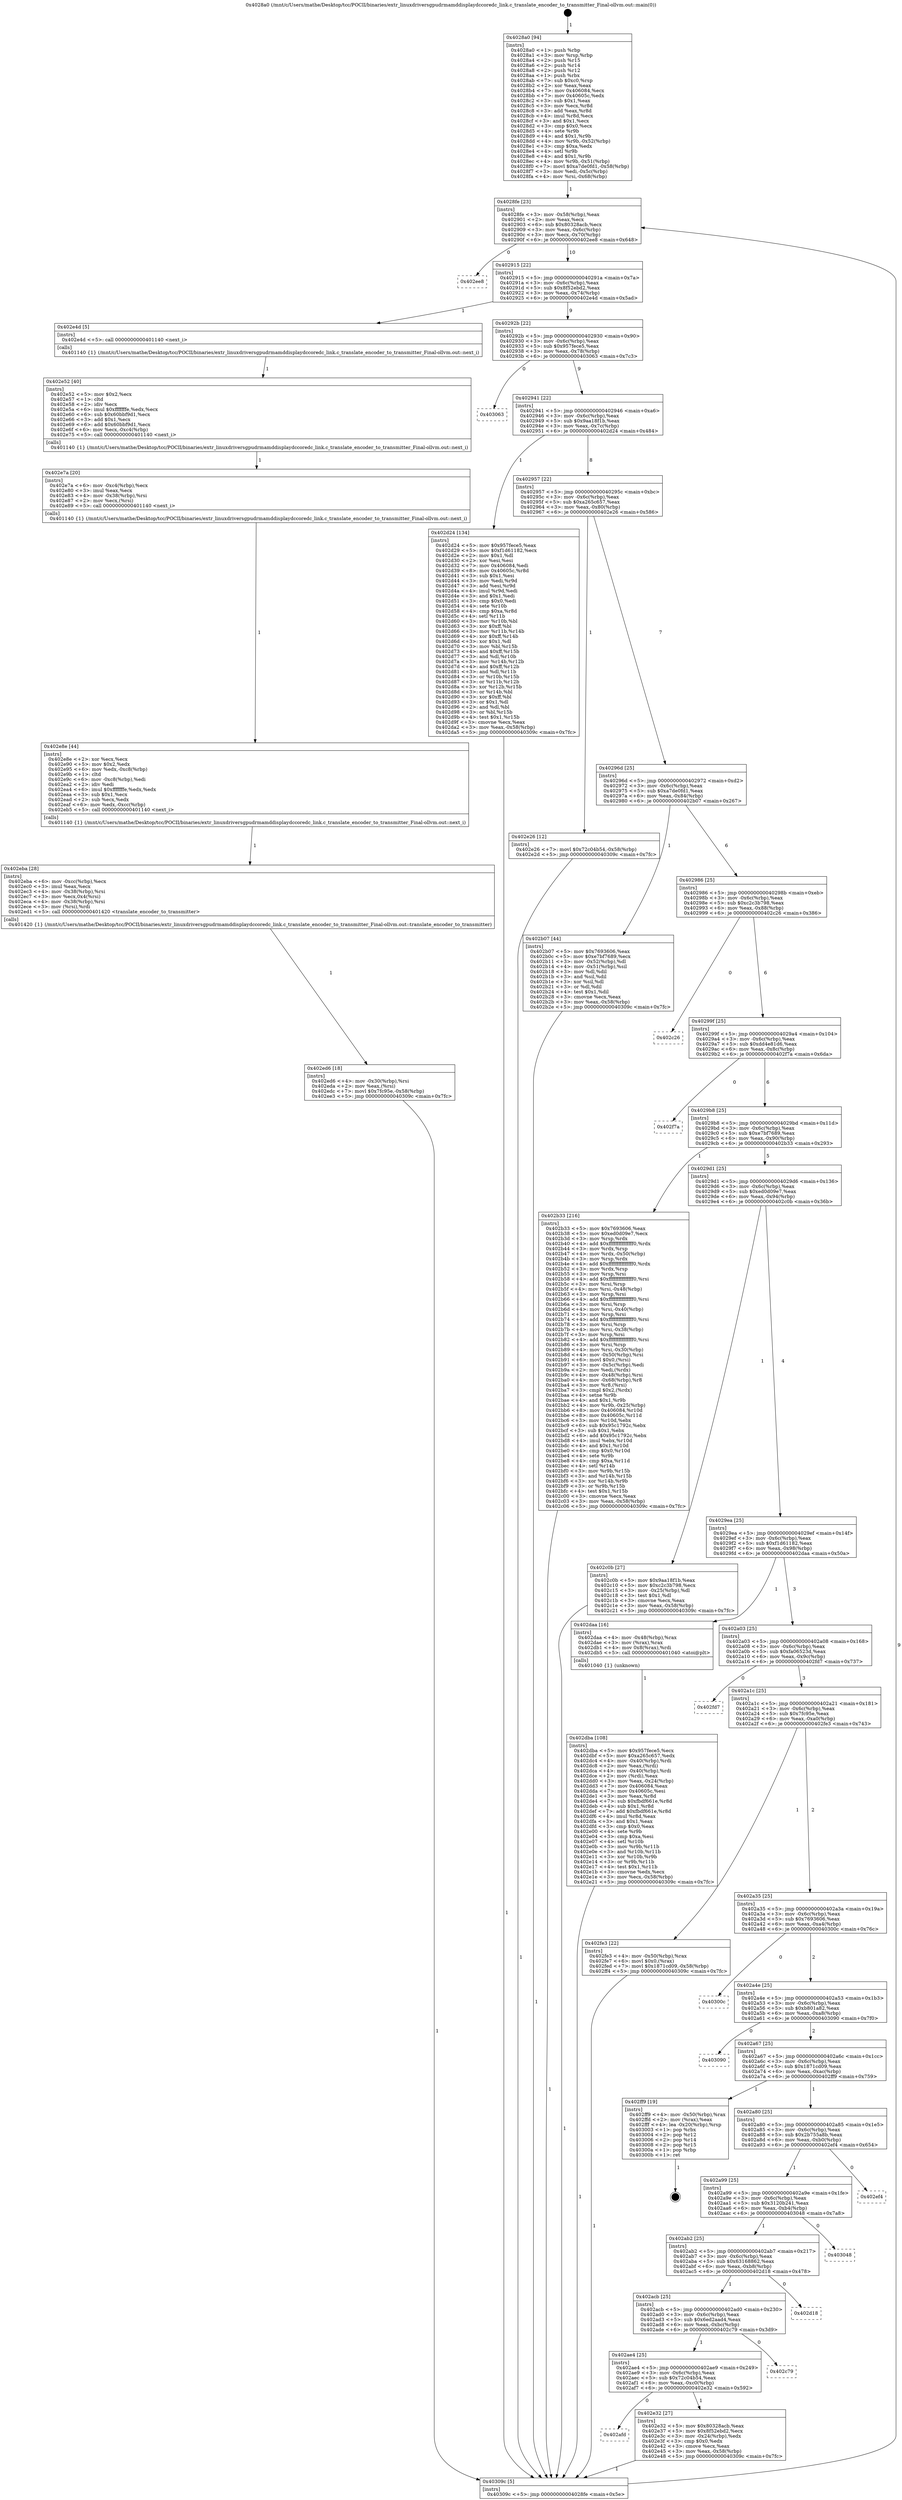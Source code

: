 digraph "0x4028a0" {
  label = "0x4028a0 (/mnt/c/Users/mathe/Desktop/tcc/POCII/binaries/extr_linuxdriversgpudrmamddisplaydccoredc_link.c_translate_encoder_to_transmitter_Final-ollvm.out::main(0))"
  labelloc = "t"
  node[shape=record]

  Entry [label="",width=0.3,height=0.3,shape=circle,fillcolor=black,style=filled]
  "0x4028fe" [label="{
     0x4028fe [23]\l
     | [instrs]\l
     &nbsp;&nbsp;0x4028fe \<+3\>: mov -0x58(%rbp),%eax\l
     &nbsp;&nbsp;0x402901 \<+2\>: mov %eax,%ecx\l
     &nbsp;&nbsp;0x402903 \<+6\>: sub $0x80328acb,%ecx\l
     &nbsp;&nbsp;0x402909 \<+3\>: mov %eax,-0x6c(%rbp)\l
     &nbsp;&nbsp;0x40290c \<+3\>: mov %ecx,-0x70(%rbp)\l
     &nbsp;&nbsp;0x40290f \<+6\>: je 0000000000402ee8 \<main+0x648\>\l
  }"]
  "0x402ee8" [label="{
     0x402ee8\l
  }", style=dashed]
  "0x402915" [label="{
     0x402915 [22]\l
     | [instrs]\l
     &nbsp;&nbsp;0x402915 \<+5\>: jmp 000000000040291a \<main+0x7a\>\l
     &nbsp;&nbsp;0x40291a \<+3\>: mov -0x6c(%rbp),%eax\l
     &nbsp;&nbsp;0x40291d \<+5\>: sub $0x8f52ebd2,%eax\l
     &nbsp;&nbsp;0x402922 \<+3\>: mov %eax,-0x74(%rbp)\l
     &nbsp;&nbsp;0x402925 \<+6\>: je 0000000000402e4d \<main+0x5ad\>\l
  }"]
  Exit [label="",width=0.3,height=0.3,shape=circle,fillcolor=black,style=filled,peripheries=2]
  "0x402e4d" [label="{
     0x402e4d [5]\l
     | [instrs]\l
     &nbsp;&nbsp;0x402e4d \<+5\>: call 0000000000401140 \<next_i\>\l
     | [calls]\l
     &nbsp;&nbsp;0x401140 \{1\} (/mnt/c/Users/mathe/Desktop/tcc/POCII/binaries/extr_linuxdriversgpudrmamddisplaydccoredc_link.c_translate_encoder_to_transmitter_Final-ollvm.out::next_i)\l
  }"]
  "0x40292b" [label="{
     0x40292b [22]\l
     | [instrs]\l
     &nbsp;&nbsp;0x40292b \<+5\>: jmp 0000000000402930 \<main+0x90\>\l
     &nbsp;&nbsp;0x402930 \<+3\>: mov -0x6c(%rbp),%eax\l
     &nbsp;&nbsp;0x402933 \<+5\>: sub $0x957fece5,%eax\l
     &nbsp;&nbsp;0x402938 \<+3\>: mov %eax,-0x78(%rbp)\l
     &nbsp;&nbsp;0x40293b \<+6\>: je 0000000000403063 \<main+0x7c3\>\l
  }"]
  "0x402ed6" [label="{
     0x402ed6 [18]\l
     | [instrs]\l
     &nbsp;&nbsp;0x402ed6 \<+4\>: mov -0x30(%rbp),%rsi\l
     &nbsp;&nbsp;0x402eda \<+2\>: mov %eax,(%rsi)\l
     &nbsp;&nbsp;0x402edc \<+7\>: movl $0x7fc95e,-0x58(%rbp)\l
     &nbsp;&nbsp;0x402ee3 \<+5\>: jmp 000000000040309c \<main+0x7fc\>\l
  }"]
  "0x403063" [label="{
     0x403063\l
  }", style=dashed]
  "0x402941" [label="{
     0x402941 [22]\l
     | [instrs]\l
     &nbsp;&nbsp;0x402941 \<+5\>: jmp 0000000000402946 \<main+0xa6\>\l
     &nbsp;&nbsp;0x402946 \<+3\>: mov -0x6c(%rbp),%eax\l
     &nbsp;&nbsp;0x402949 \<+5\>: sub $0x9aa18f1b,%eax\l
     &nbsp;&nbsp;0x40294e \<+3\>: mov %eax,-0x7c(%rbp)\l
     &nbsp;&nbsp;0x402951 \<+6\>: je 0000000000402d24 \<main+0x484\>\l
  }"]
  "0x402eba" [label="{
     0x402eba [28]\l
     | [instrs]\l
     &nbsp;&nbsp;0x402eba \<+6\>: mov -0xcc(%rbp),%ecx\l
     &nbsp;&nbsp;0x402ec0 \<+3\>: imul %eax,%ecx\l
     &nbsp;&nbsp;0x402ec3 \<+4\>: mov -0x38(%rbp),%rsi\l
     &nbsp;&nbsp;0x402ec7 \<+3\>: mov %ecx,0x4(%rsi)\l
     &nbsp;&nbsp;0x402eca \<+4\>: mov -0x38(%rbp),%rsi\l
     &nbsp;&nbsp;0x402ece \<+3\>: mov (%rsi),%rdi\l
     &nbsp;&nbsp;0x402ed1 \<+5\>: call 0000000000401420 \<translate_encoder_to_transmitter\>\l
     | [calls]\l
     &nbsp;&nbsp;0x401420 \{1\} (/mnt/c/Users/mathe/Desktop/tcc/POCII/binaries/extr_linuxdriversgpudrmamddisplaydccoredc_link.c_translate_encoder_to_transmitter_Final-ollvm.out::translate_encoder_to_transmitter)\l
  }"]
  "0x402d24" [label="{
     0x402d24 [134]\l
     | [instrs]\l
     &nbsp;&nbsp;0x402d24 \<+5\>: mov $0x957fece5,%eax\l
     &nbsp;&nbsp;0x402d29 \<+5\>: mov $0xf1d61182,%ecx\l
     &nbsp;&nbsp;0x402d2e \<+2\>: mov $0x1,%dl\l
     &nbsp;&nbsp;0x402d30 \<+2\>: xor %esi,%esi\l
     &nbsp;&nbsp;0x402d32 \<+7\>: mov 0x406084,%edi\l
     &nbsp;&nbsp;0x402d39 \<+8\>: mov 0x40605c,%r8d\l
     &nbsp;&nbsp;0x402d41 \<+3\>: sub $0x1,%esi\l
     &nbsp;&nbsp;0x402d44 \<+3\>: mov %edi,%r9d\l
     &nbsp;&nbsp;0x402d47 \<+3\>: add %esi,%r9d\l
     &nbsp;&nbsp;0x402d4a \<+4\>: imul %r9d,%edi\l
     &nbsp;&nbsp;0x402d4e \<+3\>: and $0x1,%edi\l
     &nbsp;&nbsp;0x402d51 \<+3\>: cmp $0x0,%edi\l
     &nbsp;&nbsp;0x402d54 \<+4\>: sete %r10b\l
     &nbsp;&nbsp;0x402d58 \<+4\>: cmp $0xa,%r8d\l
     &nbsp;&nbsp;0x402d5c \<+4\>: setl %r11b\l
     &nbsp;&nbsp;0x402d60 \<+3\>: mov %r10b,%bl\l
     &nbsp;&nbsp;0x402d63 \<+3\>: xor $0xff,%bl\l
     &nbsp;&nbsp;0x402d66 \<+3\>: mov %r11b,%r14b\l
     &nbsp;&nbsp;0x402d69 \<+4\>: xor $0xff,%r14b\l
     &nbsp;&nbsp;0x402d6d \<+3\>: xor $0x1,%dl\l
     &nbsp;&nbsp;0x402d70 \<+3\>: mov %bl,%r15b\l
     &nbsp;&nbsp;0x402d73 \<+4\>: and $0xff,%r15b\l
     &nbsp;&nbsp;0x402d77 \<+3\>: and %dl,%r10b\l
     &nbsp;&nbsp;0x402d7a \<+3\>: mov %r14b,%r12b\l
     &nbsp;&nbsp;0x402d7d \<+4\>: and $0xff,%r12b\l
     &nbsp;&nbsp;0x402d81 \<+3\>: and %dl,%r11b\l
     &nbsp;&nbsp;0x402d84 \<+3\>: or %r10b,%r15b\l
     &nbsp;&nbsp;0x402d87 \<+3\>: or %r11b,%r12b\l
     &nbsp;&nbsp;0x402d8a \<+3\>: xor %r12b,%r15b\l
     &nbsp;&nbsp;0x402d8d \<+3\>: or %r14b,%bl\l
     &nbsp;&nbsp;0x402d90 \<+3\>: xor $0xff,%bl\l
     &nbsp;&nbsp;0x402d93 \<+3\>: or $0x1,%dl\l
     &nbsp;&nbsp;0x402d96 \<+2\>: and %dl,%bl\l
     &nbsp;&nbsp;0x402d98 \<+3\>: or %bl,%r15b\l
     &nbsp;&nbsp;0x402d9b \<+4\>: test $0x1,%r15b\l
     &nbsp;&nbsp;0x402d9f \<+3\>: cmovne %ecx,%eax\l
     &nbsp;&nbsp;0x402da2 \<+3\>: mov %eax,-0x58(%rbp)\l
     &nbsp;&nbsp;0x402da5 \<+5\>: jmp 000000000040309c \<main+0x7fc\>\l
  }"]
  "0x402957" [label="{
     0x402957 [22]\l
     | [instrs]\l
     &nbsp;&nbsp;0x402957 \<+5\>: jmp 000000000040295c \<main+0xbc\>\l
     &nbsp;&nbsp;0x40295c \<+3\>: mov -0x6c(%rbp),%eax\l
     &nbsp;&nbsp;0x40295f \<+5\>: sub $0xa265c657,%eax\l
     &nbsp;&nbsp;0x402964 \<+3\>: mov %eax,-0x80(%rbp)\l
     &nbsp;&nbsp;0x402967 \<+6\>: je 0000000000402e26 \<main+0x586\>\l
  }"]
  "0x402e8e" [label="{
     0x402e8e [44]\l
     | [instrs]\l
     &nbsp;&nbsp;0x402e8e \<+2\>: xor %ecx,%ecx\l
     &nbsp;&nbsp;0x402e90 \<+5\>: mov $0x2,%edx\l
     &nbsp;&nbsp;0x402e95 \<+6\>: mov %edx,-0xc8(%rbp)\l
     &nbsp;&nbsp;0x402e9b \<+1\>: cltd\l
     &nbsp;&nbsp;0x402e9c \<+6\>: mov -0xc8(%rbp),%edi\l
     &nbsp;&nbsp;0x402ea2 \<+2\>: idiv %edi\l
     &nbsp;&nbsp;0x402ea4 \<+6\>: imul $0xfffffffe,%edx,%edx\l
     &nbsp;&nbsp;0x402eaa \<+3\>: sub $0x1,%ecx\l
     &nbsp;&nbsp;0x402ead \<+2\>: sub %ecx,%edx\l
     &nbsp;&nbsp;0x402eaf \<+6\>: mov %edx,-0xcc(%rbp)\l
     &nbsp;&nbsp;0x402eb5 \<+5\>: call 0000000000401140 \<next_i\>\l
     | [calls]\l
     &nbsp;&nbsp;0x401140 \{1\} (/mnt/c/Users/mathe/Desktop/tcc/POCII/binaries/extr_linuxdriversgpudrmamddisplaydccoredc_link.c_translate_encoder_to_transmitter_Final-ollvm.out::next_i)\l
  }"]
  "0x402e26" [label="{
     0x402e26 [12]\l
     | [instrs]\l
     &nbsp;&nbsp;0x402e26 \<+7\>: movl $0x72c04b54,-0x58(%rbp)\l
     &nbsp;&nbsp;0x402e2d \<+5\>: jmp 000000000040309c \<main+0x7fc\>\l
  }"]
  "0x40296d" [label="{
     0x40296d [25]\l
     | [instrs]\l
     &nbsp;&nbsp;0x40296d \<+5\>: jmp 0000000000402972 \<main+0xd2\>\l
     &nbsp;&nbsp;0x402972 \<+3\>: mov -0x6c(%rbp),%eax\l
     &nbsp;&nbsp;0x402975 \<+5\>: sub $0xa7de0fd1,%eax\l
     &nbsp;&nbsp;0x40297a \<+6\>: mov %eax,-0x84(%rbp)\l
     &nbsp;&nbsp;0x402980 \<+6\>: je 0000000000402b07 \<main+0x267\>\l
  }"]
  "0x402e7a" [label="{
     0x402e7a [20]\l
     | [instrs]\l
     &nbsp;&nbsp;0x402e7a \<+6\>: mov -0xc4(%rbp),%ecx\l
     &nbsp;&nbsp;0x402e80 \<+3\>: imul %eax,%ecx\l
     &nbsp;&nbsp;0x402e83 \<+4\>: mov -0x38(%rbp),%rsi\l
     &nbsp;&nbsp;0x402e87 \<+2\>: mov %ecx,(%rsi)\l
     &nbsp;&nbsp;0x402e89 \<+5\>: call 0000000000401140 \<next_i\>\l
     | [calls]\l
     &nbsp;&nbsp;0x401140 \{1\} (/mnt/c/Users/mathe/Desktop/tcc/POCII/binaries/extr_linuxdriversgpudrmamddisplaydccoredc_link.c_translate_encoder_to_transmitter_Final-ollvm.out::next_i)\l
  }"]
  "0x402b07" [label="{
     0x402b07 [44]\l
     | [instrs]\l
     &nbsp;&nbsp;0x402b07 \<+5\>: mov $0x7693606,%eax\l
     &nbsp;&nbsp;0x402b0c \<+5\>: mov $0xe7bf7689,%ecx\l
     &nbsp;&nbsp;0x402b11 \<+3\>: mov -0x52(%rbp),%dl\l
     &nbsp;&nbsp;0x402b14 \<+4\>: mov -0x51(%rbp),%sil\l
     &nbsp;&nbsp;0x402b18 \<+3\>: mov %dl,%dil\l
     &nbsp;&nbsp;0x402b1b \<+3\>: and %sil,%dil\l
     &nbsp;&nbsp;0x402b1e \<+3\>: xor %sil,%dl\l
     &nbsp;&nbsp;0x402b21 \<+3\>: or %dl,%dil\l
     &nbsp;&nbsp;0x402b24 \<+4\>: test $0x1,%dil\l
     &nbsp;&nbsp;0x402b28 \<+3\>: cmovne %ecx,%eax\l
     &nbsp;&nbsp;0x402b2b \<+3\>: mov %eax,-0x58(%rbp)\l
     &nbsp;&nbsp;0x402b2e \<+5\>: jmp 000000000040309c \<main+0x7fc\>\l
  }"]
  "0x402986" [label="{
     0x402986 [25]\l
     | [instrs]\l
     &nbsp;&nbsp;0x402986 \<+5\>: jmp 000000000040298b \<main+0xeb\>\l
     &nbsp;&nbsp;0x40298b \<+3\>: mov -0x6c(%rbp),%eax\l
     &nbsp;&nbsp;0x40298e \<+5\>: sub $0xc2c3b798,%eax\l
     &nbsp;&nbsp;0x402993 \<+6\>: mov %eax,-0x88(%rbp)\l
     &nbsp;&nbsp;0x402999 \<+6\>: je 0000000000402c26 \<main+0x386\>\l
  }"]
  "0x40309c" [label="{
     0x40309c [5]\l
     | [instrs]\l
     &nbsp;&nbsp;0x40309c \<+5\>: jmp 00000000004028fe \<main+0x5e\>\l
  }"]
  "0x4028a0" [label="{
     0x4028a0 [94]\l
     | [instrs]\l
     &nbsp;&nbsp;0x4028a0 \<+1\>: push %rbp\l
     &nbsp;&nbsp;0x4028a1 \<+3\>: mov %rsp,%rbp\l
     &nbsp;&nbsp;0x4028a4 \<+2\>: push %r15\l
     &nbsp;&nbsp;0x4028a6 \<+2\>: push %r14\l
     &nbsp;&nbsp;0x4028a8 \<+2\>: push %r12\l
     &nbsp;&nbsp;0x4028aa \<+1\>: push %rbx\l
     &nbsp;&nbsp;0x4028ab \<+7\>: sub $0xc0,%rsp\l
     &nbsp;&nbsp;0x4028b2 \<+2\>: xor %eax,%eax\l
     &nbsp;&nbsp;0x4028b4 \<+7\>: mov 0x406084,%ecx\l
     &nbsp;&nbsp;0x4028bb \<+7\>: mov 0x40605c,%edx\l
     &nbsp;&nbsp;0x4028c2 \<+3\>: sub $0x1,%eax\l
     &nbsp;&nbsp;0x4028c5 \<+3\>: mov %ecx,%r8d\l
     &nbsp;&nbsp;0x4028c8 \<+3\>: add %eax,%r8d\l
     &nbsp;&nbsp;0x4028cb \<+4\>: imul %r8d,%ecx\l
     &nbsp;&nbsp;0x4028cf \<+3\>: and $0x1,%ecx\l
     &nbsp;&nbsp;0x4028d2 \<+3\>: cmp $0x0,%ecx\l
     &nbsp;&nbsp;0x4028d5 \<+4\>: sete %r9b\l
     &nbsp;&nbsp;0x4028d9 \<+4\>: and $0x1,%r9b\l
     &nbsp;&nbsp;0x4028dd \<+4\>: mov %r9b,-0x52(%rbp)\l
     &nbsp;&nbsp;0x4028e1 \<+3\>: cmp $0xa,%edx\l
     &nbsp;&nbsp;0x4028e4 \<+4\>: setl %r9b\l
     &nbsp;&nbsp;0x4028e8 \<+4\>: and $0x1,%r9b\l
     &nbsp;&nbsp;0x4028ec \<+4\>: mov %r9b,-0x51(%rbp)\l
     &nbsp;&nbsp;0x4028f0 \<+7\>: movl $0xa7de0fd1,-0x58(%rbp)\l
     &nbsp;&nbsp;0x4028f7 \<+3\>: mov %edi,-0x5c(%rbp)\l
     &nbsp;&nbsp;0x4028fa \<+4\>: mov %rsi,-0x68(%rbp)\l
  }"]
  "0x402e52" [label="{
     0x402e52 [40]\l
     | [instrs]\l
     &nbsp;&nbsp;0x402e52 \<+5\>: mov $0x2,%ecx\l
     &nbsp;&nbsp;0x402e57 \<+1\>: cltd\l
     &nbsp;&nbsp;0x402e58 \<+2\>: idiv %ecx\l
     &nbsp;&nbsp;0x402e5a \<+6\>: imul $0xfffffffe,%edx,%ecx\l
     &nbsp;&nbsp;0x402e60 \<+6\>: sub $0x60bbf9d1,%ecx\l
     &nbsp;&nbsp;0x402e66 \<+3\>: add $0x1,%ecx\l
     &nbsp;&nbsp;0x402e69 \<+6\>: add $0x60bbf9d1,%ecx\l
     &nbsp;&nbsp;0x402e6f \<+6\>: mov %ecx,-0xc4(%rbp)\l
     &nbsp;&nbsp;0x402e75 \<+5\>: call 0000000000401140 \<next_i\>\l
     | [calls]\l
     &nbsp;&nbsp;0x401140 \{1\} (/mnt/c/Users/mathe/Desktop/tcc/POCII/binaries/extr_linuxdriversgpudrmamddisplaydccoredc_link.c_translate_encoder_to_transmitter_Final-ollvm.out::next_i)\l
  }"]
  "0x402c26" [label="{
     0x402c26\l
  }", style=dashed]
  "0x40299f" [label="{
     0x40299f [25]\l
     | [instrs]\l
     &nbsp;&nbsp;0x40299f \<+5\>: jmp 00000000004029a4 \<main+0x104\>\l
     &nbsp;&nbsp;0x4029a4 \<+3\>: mov -0x6c(%rbp),%eax\l
     &nbsp;&nbsp;0x4029a7 \<+5\>: sub $0xdd4e81d6,%eax\l
     &nbsp;&nbsp;0x4029ac \<+6\>: mov %eax,-0x8c(%rbp)\l
     &nbsp;&nbsp;0x4029b2 \<+6\>: je 0000000000402f7a \<main+0x6da\>\l
  }"]
  "0x402afd" [label="{
     0x402afd\l
  }", style=dashed]
  "0x402f7a" [label="{
     0x402f7a\l
  }", style=dashed]
  "0x4029b8" [label="{
     0x4029b8 [25]\l
     | [instrs]\l
     &nbsp;&nbsp;0x4029b8 \<+5\>: jmp 00000000004029bd \<main+0x11d\>\l
     &nbsp;&nbsp;0x4029bd \<+3\>: mov -0x6c(%rbp),%eax\l
     &nbsp;&nbsp;0x4029c0 \<+5\>: sub $0xe7bf7689,%eax\l
     &nbsp;&nbsp;0x4029c5 \<+6\>: mov %eax,-0x90(%rbp)\l
     &nbsp;&nbsp;0x4029cb \<+6\>: je 0000000000402b33 \<main+0x293\>\l
  }"]
  "0x402e32" [label="{
     0x402e32 [27]\l
     | [instrs]\l
     &nbsp;&nbsp;0x402e32 \<+5\>: mov $0x80328acb,%eax\l
     &nbsp;&nbsp;0x402e37 \<+5\>: mov $0x8f52ebd2,%ecx\l
     &nbsp;&nbsp;0x402e3c \<+3\>: mov -0x24(%rbp),%edx\l
     &nbsp;&nbsp;0x402e3f \<+3\>: cmp $0x0,%edx\l
     &nbsp;&nbsp;0x402e42 \<+3\>: cmove %ecx,%eax\l
     &nbsp;&nbsp;0x402e45 \<+3\>: mov %eax,-0x58(%rbp)\l
     &nbsp;&nbsp;0x402e48 \<+5\>: jmp 000000000040309c \<main+0x7fc\>\l
  }"]
  "0x402b33" [label="{
     0x402b33 [216]\l
     | [instrs]\l
     &nbsp;&nbsp;0x402b33 \<+5\>: mov $0x7693606,%eax\l
     &nbsp;&nbsp;0x402b38 \<+5\>: mov $0xed0d09e7,%ecx\l
     &nbsp;&nbsp;0x402b3d \<+3\>: mov %rsp,%rdx\l
     &nbsp;&nbsp;0x402b40 \<+4\>: add $0xfffffffffffffff0,%rdx\l
     &nbsp;&nbsp;0x402b44 \<+3\>: mov %rdx,%rsp\l
     &nbsp;&nbsp;0x402b47 \<+4\>: mov %rdx,-0x50(%rbp)\l
     &nbsp;&nbsp;0x402b4b \<+3\>: mov %rsp,%rdx\l
     &nbsp;&nbsp;0x402b4e \<+4\>: add $0xfffffffffffffff0,%rdx\l
     &nbsp;&nbsp;0x402b52 \<+3\>: mov %rdx,%rsp\l
     &nbsp;&nbsp;0x402b55 \<+3\>: mov %rsp,%rsi\l
     &nbsp;&nbsp;0x402b58 \<+4\>: add $0xfffffffffffffff0,%rsi\l
     &nbsp;&nbsp;0x402b5c \<+3\>: mov %rsi,%rsp\l
     &nbsp;&nbsp;0x402b5f \<+4\>: mov %rsi,-0x48(%rbp)\l
     &nbsp;&nbsp;0x402b63 \<+3\>: mov %rsp,%rsi\l
     &nbsp;&nbsp;0x402b66 \<+4\>: add $0xfffffffffffffff0,%rsi\l
     &nbsp;&nbsp;0x402b6a \<+3\>: mov %rsi,%rsp\l
     &nbsp;&nbsp;0x402b6d \<+4\>: mov %rsi,-0x40(%rbp)\l
     &nbsp;&nbsp;0x402b71 \<+3\>: mov %rsp,%rsi\l
     &nbsp;&nbsp;0x402b74 \<+4\>: add $0xfffffffffffffff0,%rsi\l
     &nbsp;&nbsp;0x402b78 \<+3\>: mov %rsi,%rsp\l
     &nbsp;&nbsp;0x402b7b \<+4\>: mov %rsi,-0x38(%rbp)\l
     &nbsp;&nbsp;0x402b7f \<+3\>: mov %rsp,%rsi\l
     &nbsp;&nbsp;0x402b82 \<+4\>: add $0xfffffffffffffff0,%rsi\l
     &nbsp;&nbsp;0x402b86 \<+3\>: mov %rsi,%rsp\l
     &nbsp;&nbsp;0x402b89 \<+4\>: mov %rsi,-0x30(%rbp)\l
     &nbsp;&nbsp;0x402b8d \<+4\>: mov -0x50(%rbp),%rsi\l
     &nbsp;&nbsp;0x402b91 \<+6\>: movl $0x0,(%rsi)\l
     &nbsp;&nbsp;0x402b97 \<+3\>: mov -0x5c(%rbp),%edi\l
     &nbsp;&nbsp;0x402b9a \<+2\>: mov %edi,(%rdx)\l
     &nbsp;&nbsp;0x402b9c \<+4\>: mov -0x48(%rbp),%rsi\l
     &nbsp;&nbsp;0x402ba0 \<+4\>: mov -0x68(%rbp),%r8\l
     &nbsp;&nbsp;0x402ba4 \<+3\>: mov %r8,(%rsi)\l
     &nbsp;&nbsp;0x402ba7 \<+3\>: cmpl $0x2,(%rdx)\l
     &nbsp;&nbsp;0x402baa \<+4\>: setne %r9b\l
     &nbsp;&nbsp;0x402bae \<+4\>: and $0x1,%r9b\l
     &nbsp;&nbsp;0x402bb2 \<+4\>: mov %r9b,-0x25(%rbp)\l
     &nbsp;&nbsp;0x402bb6 \<+8\>: mov 0x406084,%r10d\l
     &nbsp;&nbsp;0x402bbe \<+8\>: mov 0x40605c,%r11d\l
     &nbsp;&nbsp;0x402bc6 \<+3\>: mov %r10d,%ebx\l
     &nbsp;&nbsp;0x402bc9 \<+6\>: sub $0x95c1792c,%ebx\l
     &nbsp;&nbsp;0x402bcf \<+3\>: sub $0x1,%ebx\l
     &nbsp;&nbsp;0x402bd2 \<+6\>: add $0x95c1792c,%ebx\l
     &nbsp;&nbsp;0x402bd8 \<+4\>: imul %ebx,%r10d\l
     &nbsp;&nbsp;0x402bdc \<+4\>: and $0x1,%r10d\l
     &nbsp;&nbsp;0x402be0 \<+4\>: cmp $0x0,%r10d\l
     &nbsp;&nbsp;0x402be4 \<+4\>: sete %r9b\l
     &nbsp;&nbsp;0x402be8 \<+4\>: cmp $0xa,%r11d\l
     &nbsp;&nbsp;0x402bec \<+4\>: setl %r14b\l
     &nbsp;&nbsp;0x402bf0 \<+3\>: mov %r9b,%r15b\l
     &nbsp;&nbsp;0x402bf3 \<+3\>: and %r14b,%r15b\l
     &nbsp;&nbsp;0x402bf6 \<+3\>: xor %r14b,%r9b\l
     &nbsp;&nbsp;0x402bf9 \<+3\>: or %r9b,%r15b\l
     &nbsp;&nbsp;0x402bfc \<+4\>: test $0x1,%r15b\l
     &nbsp;&nbsp;0x402c00 \<+3\>: cmovne %ecx,%eax\l
     &nbsp;&nbsp;0x402c03 \<+3\>: mov %eax,-0x58(%rbp)\l
     &nbsp;&nbsp;0x402c06 \<+5\>: jmp 000000000040309c \<main+0x7fc\>\l
  }"]
  "0x4029d1" [label="{
     0x4029d1 [25]\l
     | [instrs]\l
     &nbsp;&nbsp;0x4029d1 \<+5\>: jmp 00000000004029d6 \<main+0x136\>\l
     &nbsp;&nbsp;0x4029d6 \<+3\>: mov -0x6c(%rbp),%eax\l
     &nbsp;&nbsp;0x4029d9 \<+5\>: sub $0xed0d09e7,%eax\l
     &nbsp;&nbsp;0x4029de \<+6\>: mov %eax,-0x94(%rbp)\l
     &nbsp;&nbsp;0x4029e4 \<+6\>: je 0000000000402c0b \<main+0x36b\>\l
  }"]
  "0x402ae4" [label="{
     0x402ae4 [25]\l
     | [instrs]\l
     &nbsp;&nbsp;0x402ae4 \<+5\>: jmp 0000000000402ae9 \<main+0x249\>\l
     &nbsp;&nbsp;0x402ae9 \<+3\>: mov -0x6c(%rbp),%eax\l
     &nbsp;&nbsp;0x402aec \<+5\>: sub $0x72c04b54,%eax\l
     &nbsp;&nbsp;0x402af1 \<+6\>: mov %eax,-0xc0(%rbp)\l
     &nbsp;&nbsp;0x402af7 \<+6\>: je 0000000000402e32 \<main+0x592\>\l
  }"]
  "0x402c0b" [label="{
     0x402c0b [27]\l
     | [instrs]\l
     &nbsp;&nbsp;0x402c0b \<+5\>: mov $0x9aa18f1b,%eax\l
     &nbsp;&nbsp;0x402c10 \<+5\>: mov $0xc2c3b798,%ecx\l
     &nbsp;&nbsp;0x402c15 \<+3\>: mov -0x25(%rbp),%dl\l
     &nbsp;&nbsp;0x402c18 \<+3\>: test $0x1,%dl\l
     &nbsp;&nbsp;0x402c1b \<+3\>: cmovne %ecx,%eax\l
     &nbsp;&nbsp;0x402c1e \<+3\>: mov %eax,-0x58(%rbp)\l
     &nbsp;&nbsp;0x402c21 \<+5\>: jmp 000000000040309c \<main+0x7fc\>\l
  }"]
  "0x4029ea" [label="{
     0x4029ea [25]\l
     | [instrs]\l
     &nbsp;&nbsp;0x4029ea \<+5\>: jmp 00000000004029ef \<main+0x14f\>\l
     &nbsp;&nbsp;0x4029ef \<+3\>: mov -0x6c(%rbp),%eax\l
     &nbsp;&nbsp;0x4029f2 \<+5\>: sub $0xf1d61182,%eax\l
     &nbsp;&nbsp;0x4029f7 \<+6\>: mov %eax,-0x98(%rbp)\l
     &nbsp;&nbsp;0x4029fd \<+6\>: je 0000000000402daa \<main+0x50a\>\l
  }"]
  "0x402c79" [label="{
     0x402c79\l
  }", style=dashed]
  "0x402daa" [label="{
     0x402daa [16]\l
     | [instrs]\l
     &nbsp;&nbsp;0x402daa \<+4\>: mov -0x48(%rbp),%rax\l
     &nbsp;&nbsp;0x402dae \<+3\>: mov (%rax),%rax\l
     &nbsp;&nbsp;0x402db1 \<+4\>: mov 0x8(%rax),%rdi\l
     &nbsp;&nbsp;0x402db5 \<+5\>: call 0000000000401040 \<atoi@plt\>\l
     | [calls]\l
     &nbsp;&nbsp;0x401040 \{1\} (unknown)\l
  }"]
  "0x402a03" [label="{
     0x402a03 [25]\l
     | [instrs]\l
     &nbsp;&nbsp;0x402a03 \<+5\>: jmp 0000000000402a08 \<main+0x168\>\l
     &nbsp;&nbsp;0x402a08 \<+3\>: mov -0x6c(%rbp),%eax\l
     &nbsp;&nbsp;0x402a0b \<+5\>: sub $0xfa06523d,%eax\l
     &nbsp;&nbsp;0x402a10 \<+6\>: mov %eax,-0x9c(%rbp)\l
     &nbsp;&nbsp;0x402a16 \<+6\>: je 0000000000402fd7 \<main+0x737\>\l
  }"]
  "0x402dba" [label="{
     0x402dba [108]\l
     | [instrs]\l
     &nbsp;&nbsp;0x402dba \<+5\>: mov $0x957fece5,%ecx\l
     &nbsp;&nbsp;0x402dbf \<+5\>: mov $0xa265c657,%edx\l
     &nbsp;&nbsp;0x402dc4 \<+4\>: mov -0x40(%rbp),%rdi\l
     &nbsp;&nbsp;0x402dc8 \<+2\>: mov %eax,(%rdi)\l
     &nbsp;&nbsp;0x402dca \<+4\>: mov -0x40(%rbp),%rdi\l
     &nbsp;&nbsp;0x402dce \<+2\>: mov (%rdi),%eax\l
     &nbsp;&nbsp;0x402dd0 \<+3\>: mov %eax,-0x24(%rbp)\l
     &nbsp;&nbsp;0x402dd3 \<+7\>: mov 0x406084,%eax\l
     &nbsp;&nbsp;0x402dda \<+7\>: mov 0x40605c,%esi\l
     &nbsp;&nbsp;0x402de1 \<+3\>: mov %eax,%r8d\l
     &nbsp;&nbsp;0x402de4 \<+7\>: sub $0xfbdf661e,%r8d\l
     &nbsp;&nbsp;0x402deb \<+4\>: sub $0x1,%r8d\l
     &nbsp;&nbsp;0x402def \<+7\>: add $0xfbdf661e,%r8d\l
     &nbsp;&nbsp;0x402df6 \<+4\>: imul %r8d,%eax\l
     &nbsp;&nbsp;0x402dfa \<+3\>: and $0x1,%eax\l
     &nbsp;&nbsp;0x402dfd \<+3\>: cmp $0x0,%eax\l
     &nbsp;&nbsp;0x402e00 \<+4\>: sete %r9b\l
     &nbsp;&nbsp;0x402e04 \<+3\>: cmp $0xa,%esi\l
     &nbsp;&nbsp;0x402e07 \<+4\>: setl %r10b\l
     &nbsp;&nbsp;0x402e0b \<+3\>: mov %r9b,%r11b\l
     &nbsp;&nbsp;0x402e0e \<+3\>: and %r10b,%r11b\l
     &nbsp;&nbsp;0x402e11 \<+3\>: xor %r10b,%r9b\l
     &nbsp;&nbsp;0x402e14 \<+3\>: or %r9b,%r11b\l
     &nbsp;&nbsp;0x402e17 \<+4\>: test $0x1,%r11b\l
     &nbsp;&nbsp;0x402e1b \<+3\>: cmovne %edx,%ecx\l
     &nbsp;&nbsp;0x402e1e \<+3\>: mov %ecx,-0x58(%rbp)\l
     &nbsp;&nbsp;0x402e21 \<+5\>: jmp 000000000040309c \<main+0x7fc\>\l
  }"]
  "0x402acb" [label="{
     0x402acb [25]\l
     | [instrs]\l
     &nbsp;&nbsp;0x402acb \<+5\>: jmp 0000000000402ad0 \<main+0x230\>\l
     &nbsp;&nbsp;0x402ad0 \<+3\>: mov -0x6c(%rbp),%eax\l
     &nbsp;&nbsp;0x402ad3 \<+5\>: sub $0x6ed2aad4,%eax\l
     &nbsp;&nbsp;0x402ad8 \<+6\>: mov %eax,-0xbc(%rbp)\l
     &nbsp;&nbsp;0x402ade \<+6\>: je 0000000000402c79 \<main+0x3d9\>\l
  }"]
  "0x402fd7" [label="{
     0x402fd7\l
  }", style=dashed]
  "0x402a1c" [label="{
     0x402a1c [25]\l
     | [instrs]\l
     &nbsp;&nbsp;0x402a1c \<+5\>: jmp 0000000000402a21 \<main+0x181\>\l
     &nbsp;&nbsp;0x402a21 \<+3\>: mov -0x6c(%rbp),%eax\l
     &nbsp;&nbsp;0x402a24 \<+5\>: sub $0x7fc95e,%eax\l
     &nbsp;&nbsp;0x402a29 \<+6\>: mov %eax,-0xa0(%rbp)\l
     &nbsp;&nbsp;0x402a2f \<+6\>: je 0000000000402fe3 \<main+0x743\>\l
  }"]
  "0x402d18" [label="{
     0x402d18\l
  }", style=dashed]
  "0x402fe3" [label="{
     0x402fe3 [22]\l
     | [instrs]\l
     &nbsp;&nbsp;0x402fe3 \<+4\>: mov -0x50(%rbp),%rax\l
     &nbsp;&nbsp;0x402fe7 \<+6\>: movl $0x0,(%rax)\l
     &nbsp;&nbsp;0x402fed \<+7\>: movl $0x1871cd09,-0x58(%rbp)\l
     &nbsp;&nbsp;0x402ff4 \<+5\>: jmp 000000000040309c \<main+0x7fc\>\l
  }"]
  "0x402a35" [label="{
     0x402a35 [25]\l
     | [instrs]\l
     &nbsp;&nbsp;0x402a35 \<+5\>: jmp 0000000000402a3a \<main+0x19a\>\l
     &nbsp;&nbsp;0x402a3a \<+3\>: mov -0x6c(%rbp),%eax\l
     &nbsp;&nbsp;0x402a3d \<+5\>: sub $0x7693606,%eax\l
     &nbsp;&nbsp;0x402a42 \<+6\>: mov %eax,-0xa4(%rbp)\l
     &nbsp;&nbsp;0x402a48 \<+6\>: je 000000000040300c \<main+0x76c\>\l
  }"]
  "0x402ab2" [label="{
     0x402ab2 [25]\l
     | [instrs]\l
     &nbsp;&nbsp;0x402ab2 \<+5\>: jmp 0000000000402ab7 \<main+0x217\>\l
     &nbsp;&nbsp;0x402ab7 \<+3\>: mov -0x6c(%rbp),%eax\l
     &nbsp;&nbsp;0x402aba \<+5\>: sub $0x63168862,%eax\l
     &nbsp;&nbsp;0x402abf \<+6\>: mov %eax,-0xb8(%rbp)\l
     &nbsp;&nbsp;0x402ac5 \<+6\>: je 0000000000402d18 \<main+0x478\>\l
  }"]
  "0x40300c" [label="{
     0x40300c\l
  }", style=dashed]
  "0x402a4e" [label="{
     0x402a4e [25]\l
     | [instrs]\l
     &nbsp;&nbsp;0x402a4e \<+5\>: jmp 0000000000402a53 \<main+0x1b3\>\l
     &nbsp;&nbsp;0x402a53 \<+3\>: mov -0x6c(%rbp),%eax\l
     &nbsp;&nbsp;0x402a56 \<+5\>: sub $0xb801a82,%eax\l
     &nbsp;&nbsp;0x402a5b \<+6\>: mov %eax,-0xa8(%rbp)\l
     &nbsp;&nbsp;0x402a61 \<+6\>: je 0000000000403090 \<main+0x7f0\>\l
  }"]
  "0x403048" [label="{
     0x403048\l
  }", style=dashed]
  "0x403090" [label="{
     0x403090\l
  }", style=dashed]
  "0x402a67" [label="{
     0x402a67 [25]\l
     | [instrs]\l
     &nbsp;&nbsp;0x402a67 \<+5\>: jmp 0000000000402a6c \<main+0x1cc\>\l
     &nbsp;&nbsp;0x402a6c \<+3\>: mov -0x6c(%rbp),%eax\l
     &nbsp;&nbsp;0x402a6f \<+5\>: sub $0x1871cd09,%eax\l
     &nbsp;&nbsp;0x402a74 \<+6\>: mov %eax,-0xac(%rbp)\l
     &nbsp;&nbsp;0x402a7a \<+6\>: je 0000000000402ff9 \<main+0x759\>\l
  }"]
  "0x402a99" [label="{
     0x402a99 [25]\l
     | [instrs]\l
     &nbsp;&nbsp;0x402a99 \<+5\>: jmp 0000000000402a9e \<main+0x1fe\>\l
     &nbsp;&nbsp;0x402a9e \<+3\>: mov -0x6c(%rbp),%eax\l
     &nbsp;&nbsp;0x402aa1 \<+5\>: sub $0x3120b241,%eax\l
     &nbsp;&nbsp;0x402aa6 \<+6\>: mov %eax,-0xb4(%rbp)\l
     &nbsp;&nbsp;0x402aac \<+6\>: je 0000000000403048 \<main+0x7a8\>\l
  }"]
  "0x402ff9" [label="{
     0x402ff9 [19]\l
     | [instrs]\l
     &nbsp;&nbsp;0x402ff9 \<+4\>: mov -0x50(%rbp),%rax\l
     &nbsp;&nbsp;0x402ffd \<+2\>: mov (%rax),%eax\l
     &nbsp;&nbsp;0x402fff \<+4\>: lea -0x20(%rbp),%rsp\l
     &nbsp;&nbsp;0x403003 \<+1\>: pop %rbx\l
     &nbsp;&nbsp;0x403004 \<+2\>: pop %r12\l
     &nbsp;&nbsp;0x403006 \<+2\>: pop %r14\l
     &nbsp;&nbsp;0x403008 \<+2\>: pop %r15\l
     &nbsp;&nbsp;0x40300a \<+1\>: pop %rbp\l
     &nbsp;&nbsp;0x40300b \<+1\>: ret\l
  }"]
  "0x402a80" [label="{
     0x402a80 [25]\l
     | [instrs]\l
     &nbsp;&nbsp;0x402a80 \<+5\>: jmp 0000000000402a85 \<main+0x1e5\>\l
     &nbsp;&nbsp;0x402a85 \<+3\>: mov -0x6c(%rbp),%eax\l
     &nbsp;&nbsp;0x402a88 \<+5\>: sub $0x2b755a8b,%eax\l
     &nbsp;&nbsp;0x402a8d \<+6\>: mov %eax,-0xb0(%rbp)\l
     &nbsp;&nbsp;0x402a93 \<+6\>: je 0000000000402ef4 \<main+0x654\>\l
  }"]
  "0x402ef4" [label="{
     0x402ef4\l
  }", style=dashed]
  Entry -> "0x4028a0" [label=" 1"]
  "0x4028fe" -> "0x402ee8" [label=" 0"]
  "0x4028fe" -> "0x402915" [label=" 10"]
  "0x402ff9" -> Exit [label=" 1"]
  "0x402915" -> "0x402e4d" [label=" 1"]
  "0x402915" -> "0x40292b" [label=" 9"]
  "0x402fe3" -> "0x40309c" [label=" 1"]
  "0x40292b" -> "0x403063" [label=" 0"]
  "0x40292b" -> "0x402941" [label=" 9"]
  "0x402ed6" -> "0x40309c" [label=" 1"]
  "0x402941" -> "0x402d24" [label=" 1"]
  "0x402941" -> "0x402957" [label=" 8"]
  "0x402eba" -> "0x402ed6" [label=" 1"]
  "0x402957" -> "0x402e26" [label=" 1"]
  "0x402957" -> "0x40296d" [label=" 7"]
  "0x402e8e" -> "0x402eba" [label=" 1"]
  "0x40296d" -> "0x402b07" [label=" 1"]
  "0x40296d" -> "0x402986" [label=" 6"]
  "0x402b07" -> "0x40309c" [label=" 1"]
  "0x4028a0" -> "0x4028fe" [label=" 1"]
  "0x40309c" -> "0x4028fe" [label=" 9"]
  "0x402e7a" -> "0x402e8e" [label=" 1"]
  "0x402986" -> "0x402c26" [label=" 0"]
  "0x402986" -> "0x40299f" [label=" 6"]
  "0x402e52" -> "0x402e7a" [label=" 1"]
  "0x40299f" -> "0x402f7a" [label=" 0"]
  "0x40299f" -> "0x4029b8" [label=" 6"]
  "0x402e4d" -> "0x402e52" [label=" 1"]
  "0x4029b8" -> "0x402b33" [label=" 1"]
  "0x4029b8" -> "0x4029d1" [label=" 5"]
  "0x402b33" -> "0x40309c" [label=" 1"]
  "0x402e32" -> "0x40309c" [label=" 1"]
  "0x4029d1" -> "0x402c0b" [label=" 1"]
  "0x4029d1" -> "0x4029ea" [label=" 4"]
  "0x402c0b" -> "0x40309c" [label=" 1"]
  "0x402d24" -> "0x40309c" [label=" 1"]
  "0x402ae4" -> "0x402e32" [label=" 1"]
  "0x4029ea" -> "0x402daa" [label=" 1"]
  "0x4029ea" -> "0x402a03" [label=" 3"]
  "0x402daa" -> "0x402dba" [label=" 1"]
  "0x402dba" -> "0x40309c" [label=" 1"]
  "0x402e26" -> "0x40309c" [label=" 1"]
  "0x402ae4" -> "0x402afd" [label=" 0"]
  "0x402a03" -> "0x402fd7" [label=" 0"]
  "0x402a03" -> "0x402a1c" [label=" 3"]
  "0x402acb" -> "0x402c79" [label=" 0"]
  "0x402a1c" -> "0x402fe3" [label=" 1"]
  "0x402a1c" -> "0x402a35" [label=" 2"]
  "0x402acb" -> "0x402ae4" [label=" 1"]
  "0x402a35" -> "0x40300c" [label=" 0"]
  "0x402a35" -> "0x402a4e" [label=" 2"]
  "0x402ab2" -> "0x402d18" [label=" 0"]
  "0x402a4e" -> "0x403090" [label=" 0"]
  "0x402a4e" -> "0x402a67" [label=" 2"]
  "0x402ab2" -> "0x402acb" [label=" 1"]
  "0x402a67" -> "0x402ff9" [label=" 1"]
  "0x402a67" -> "0x402a80" [label=" 1"]
  "0x402a99" -> "0x403048" [label=" 0"]
  "0x402a80" -> "0x402ef4" [label=" 0"]
  "0x402a80" -> "0x402a99" [label=" 1"]
  "0x402a99" -> "0x402ab2" [label=" 1"]
}
